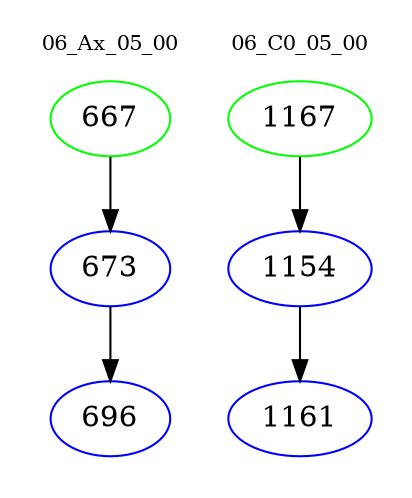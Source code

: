 digraph{
subgraph cluster_0 {
color = white
label = "06_Ax_05_00";
fontsize=10;
T0_667 [label="667", color="green"]
T0_667 -> T0_673 [color="black"]
T0_673 [label="673", color="blue"]
T0_673 -> T0_696 [color="black"]
T0_696 [label="696", color="blue"]
}
subgraph cluster_1 {
color = white
label = "06_C0_05_00";
fontsize=10;
T1_1167 [label="1167", color="green"]
T1_1167 -> T1_1154 [color="black"]
T1_1154 [label="1154", color="blue"]
T1_1154 -> T1_1161 [color="black"]
T1_1161 [label="1161", color="blue"]
}
}
